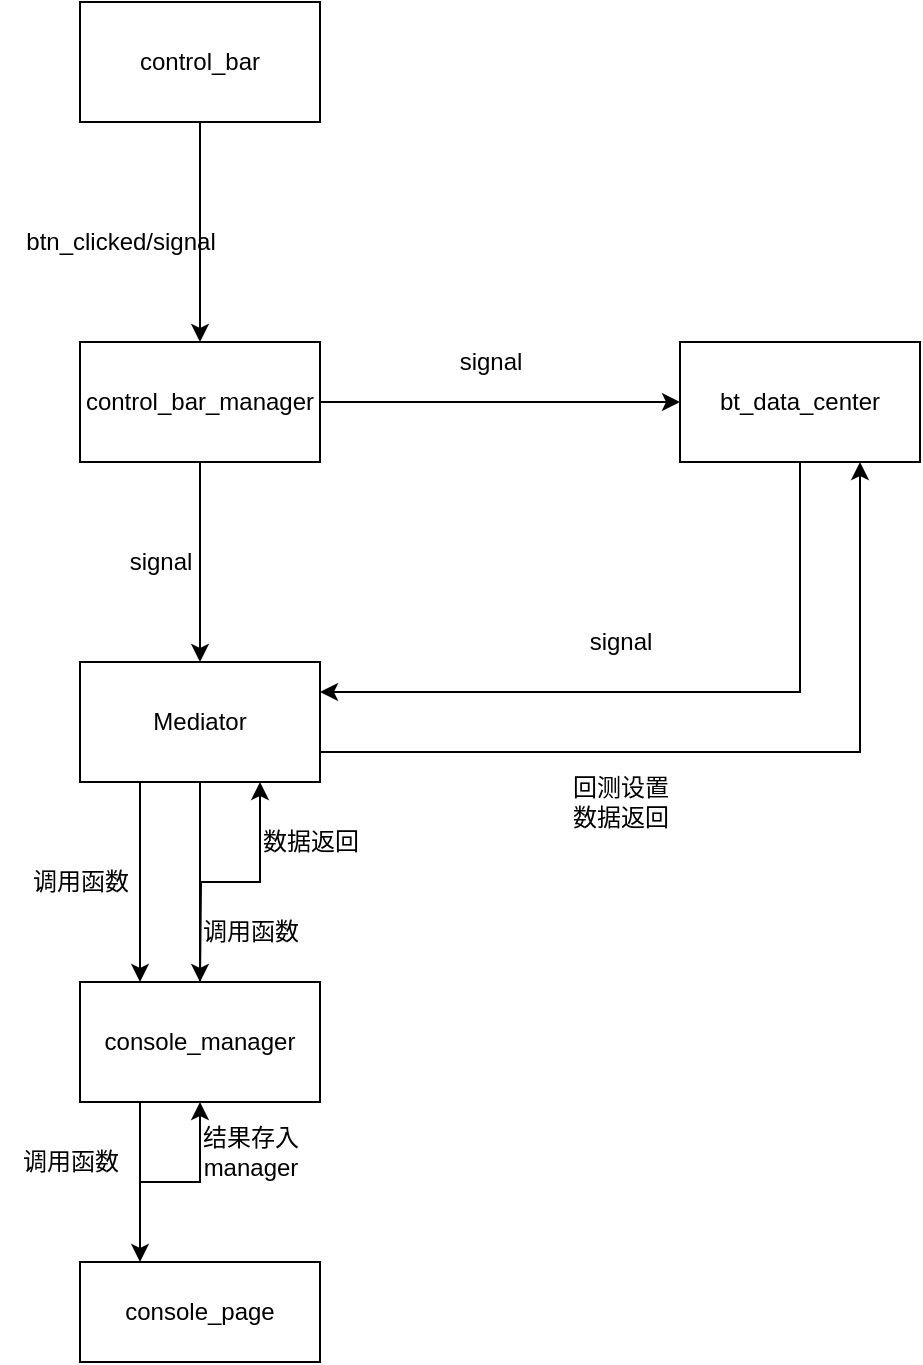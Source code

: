 <mxfile version="20.6.0" type="github">
  <diagram id="UKdAgzPNXyFc7DpHkxyW" name="第 1 页">
    <mxGraphModel dx="1422" dy="762" grid="1" gridSize="10" guides="1" tooltips="1" connect="1" arrows="1" fold="1" page="1" pageScale="1" pageWidth="827" pageHeight="1169" math="0" shadow="0">
      <root>
        <mxCell id="0" />
        <mxCell id="1" parent="0" />
        <mxCell id="i4mdmPp0GDHxdj47rEaG-8" value="" style="edgeStyle=orthogonalEdgeStyle;rounded=0;orthogonalLoop=1;jettySize=auto;html=1;" parent="1" source="i4mdmPp0GDHxdj47rEaG-1" target="i4mdmPp0GDHxdj47rEaG-2" edge="1">
          <mxGeometry relative="1" as="geometry">
            <Array as="points">
              <mxPoint x="220" y="190" />
              <mxPoint x="220" y="190" />
            </Array>
          </mxGeometry>
        </mxCell>
        <mxCell id="i4mdmPp0GDHxdj47rEaG-1" value="control_bar" style="rounded=0;whiteSpace=wrap;html=1;" parent="1" vertex="1">
          <mxGeometry x="160" y="70" width="120" height="60" as="geometry" />
        </mxCell>
        <mxCell id="i4mdmPp0GDHxdj47rEaG-11" value="" style="edgeStyle=orthogonalEdgeStyle;rounded=0;orthogonalLoop=1;jettySize=auto;html=1;" parent="1" source="i4mdmPp0GDHxdj47rEaG-2" target="i4mdmPp0GDHxdj47rEaG-3" edge="1">
          <mxGeometry relative="1" as="geometry" />
        </mxCell>
        <mxCell id="i4mdmPp0GDHxdj47rEaG-13" style="edgeStyle=orthogonalEdgeStyle;rounded=0;orthogonalLoop=1;jettySize=auto;html=1;exitX=1;exitY=0.5;exitDx=0;exitDy=0;entryX=0;entryY=0.5;entryDx=0;entryDy=0;" parent="1" source="i4mdmPp0GDHxdj47rEaG-2" target="i4mdmPp0GDHxdj47rEaG-6" edge="1">
          <mxGeometry relative="1" as="geometry" />
        </mxCell>
        <mxCell id="i4mdmPp0GDHxdj47rEaG-2" value="control_bar_manager" style="rounded=0;whiteSpace=wrap;html=1;" parent="1" vertex="1">
          <mxGeometry x="160" y="240" width="120" height="60" as="geometry" />
        </mxCell>
        <mxCell id="i4mdmPp0GDHxdj47rEaG-16" style="edgeStyle=orthogonalEdgeStyle;rounded=0;orthogonalLoop=1;jettySize=auto;html=1;exitX=0.25;exitY=1;exitDx=0;exitDy=0;entryX=0.25;entryY=0;entryDx=0;entryDy=0;" parent="1" source="i4mdmPp0GDHxdj47rEaG-3" target="i4mdmPp0GDHxdj47rEaG-4" edge="1">
          <mxGeometry relative="1" as="geometry" />
        </mxCell>
        <mxCell id="i4mdmPp0GDHxdj47rEaG-24" style="edgeStyle=orthogonalEdgeStyle;rounded=0;orthogonalLoop=1;jettySize=auto;html=1;exitX=0.5;exitY=1;exitDx=0;exitDy=0;entryX=0.5;entryY=0;entryDx=0;entryDy=0;" parent="1" source="i4mdmPp0GDHxdj47rEaG-3" target="i4mdmPp0GDHxdj47rEaG-4" edge="1">
          <mxGeometry relative="1" as="geometry" />
        </mxCell>
        <mxCell id="i4mdmPp0GDHxdj47rEaG-27" style="edgeStyle=orthogonalEdgeStyle;rounded=0;orthogonalLoop=1;jettySize=auto;html=1;exitX=1;exitY=0.75;exitDx=0;exitDy=0;entryX=0.75;entryY=1;entryDx=0;entryDy=0;" parent="1" source="i4mdmPp0GDHxdj47rEaG-3" target="i4mdmPp0GDHxdj47rEaG-6" edge="1">
          <mxGeometry relative="1" as="geometry" />
        </mxCell>
        <mxCell id="i4mdmPp0GDHxdj47rEaG-3" value="Mediator&lt;br&gt;" style="rounded=0;whiteSpace=wrap;html=1;" parent="1" vertex="1">
          <mxGeometry x="160" y="400" width="120" height="60" as="geometry" />
        </mxCell>
        <mxCell id="i4mdmPp0GDHxdj47rEaG-18" style="edgeStyle=orthogonalEdgeStyle;rounded=0;orthogonalLoop=1;jettySize=auto;html=1;exitX=0.25;exitY=1;exitDx=0;exitDy=0;entryX=0.25;entryY=0;entryDx=0;entryDy=0;" parent="1" source="i4mdmPp0GDHxdj47rEaG-4" target="i4mdmPp0GDHxdj47rEaG-5" edge="1">
          <mxGeometry relative="1" as="geometry" />
        </mxCell>
        <mxCell id="i4mdmPp0GDHxdj47rEaG-25" style="edgeStyle=orthogonalEdgeStyle;rounded=0;orthogonalLoop=1;jettySize=auto;html=1;entryX=0.75;entryY=1;entryDx=0;entryDy=0;" parent="1" target="i4mdmPp0GDHxdj47rEaG-3" edge="1">
          <mxGeometry relative="1" as="geometry">
            <mxPoint x="220" y="560" as="sourcePoint" />
          </mxGeometry>
        </mxCell>
        <mxCell id="i4mdmPp0GDHxdj47rEaG-4" value="console_manager" style="rounded=0;whiteSpace=wrap;html=1;" parent="1" vertex="1">
          <mxGeometry x="160" y="560" width="120" height="60" as="geometry" />
        </mxCell>
        <mxCell id="PnimobSpEr5Vt8F0k9rG-2" style="edgeStyle=orthogonalEdgeStyle;rounded=0;orthogonalLoop=1;jettySize=auto;html=1;entryX=0.5;entryY=1;entryDx=0;entryDy=0;" edge="1" parent="1" target="i4mdmPp0GDHxdj47rEaG-4">
          <mxGeometry relative="1" as="geometry">
            <mxPoint x="190" y="630" as="sourcePoint" />
            <Array as="points">
              <mxPoint x="190" y="660" />
              <mxPoint x="220" y="660" />
            </Array>
          </mxGeometry>
        </mxCell>
        <mxCell id="i4mdmPp0GDHxdj47rEaG-5" value="console_page" style="rounded=0;whiteSpace=wrap;html=1;" parent="1" vertex="1">
          <mxGeometry x="160" y="700" width="120" height="50" as="geometry" />
        </mxCell>
        <mxCell id="i4mdmPp0GDHxdj47rEaG-22" style="edgeStyle=orthogonalEdgeStyle;rounded=0;orthogonalLoop=1;jettySize=auto;html=1;exitX=0.5;exitY=1;exitDx=0;exitDy=0;entryX=1;entryY=0.25;entryDx=0;entryDy=0;" parent="1" source="i4mdmPp0GDHxdj47rEaG-6" target="i4mdmPp0GDHxdj47rEaG-3" edge="1">
          <mxGeometry relative="1" as="geometry" />
        </mxCell>
        <mxCell id="i4mdmPp0GDHxdj47rEaG-6" value="bt_data_center" style="rounded=0;whiteSpace=wrap;html=1;" parent="1" vertex="1">
          <mxGeometry x="460" y="240" width="120" height="60" as="geometry" />
        </mxCell>
        <mxCell id="i4mdmPp0GDHxdj47rEaG-9" value="btn_clicked/signal" style="text;html=1;align=center;verticalAlign=middle;resizable=0;points=[];autosize=1;strokeColor=none;fillColor=none;" parent="1" vertex="1">
          <mxGeometry x="120" y="175" width="120" height="30" as="geometry" />
        </mxCell>
        <mxCell id="i4mdmPp0GDHxdj47rEaG-12" value="signal" style="text;html=1;align=center;verticalAlign=middle;resizable=0;points=[];autosize=1;strokeColor=none;fillColor=none;" parent="1" vertex="1">
          <mxGeometry x="175" y="335" width="50" height="30" as="geometry" />
        </mxCell>
        <mxCell id="i4mdmPp0GDHxdj47rEaG-15" value="signal" style="text;html=1;align=center;verticalAlign=middle;resizable=0;points=[];autosize=1;strokeColor=none;fillColor=none;" parent="1" vertex="1">
          <mxGeometry x="340" y="235" width="50" height="30" as="geometry" />
        </mxCell>
        <mxCell id="i4mdmPp0GDHxdj47rEaG-17" value="调用函数" style="text;html=1;align=center;verticalAlign=middle;resizable=0;points=[];autosize=1;strokeColor=none;fillColor=none;" parent="1" vertex="1">
          <mxGeometry x="125" y="495" width="70" height="30" as="geometry" />
        </mxCell>
        <mxCell id="i4mdmPp0GDHxdj47rEaG-19" value="调用函数" style="text;html=1;align=center;verticalAlign=middle;resizable=0;points=[];autosize=1;strokeColor=none;fillColor=none;" parent="1" vertex="1">
          <mxGeometry x="120" y="635" width="70" height="30" as="geometry" />
        </mxCell>
        <mxCell id="i4mdmPp0GDHxdj47rEaG-21" value="结果存入&lt;br&gt;manager" style="text;html=1;align=center;verticalAlign=middle;resizable=0;points=[];autosize=1;strokeColor=none;fillColor=none;" parent="1" vertex="1">
          <mxGeometry x="210" y="625" width="70" height="40" as="geometry" />
        </mxCell>
        <mxCell id="i4mdmPp0GDHxdj47rEaG-23" value="signal" style="text;html=1;align=center;verticalAlign=middle;resizable=0;points=[];autosize=1;strokeColor=none;fillColor=none;" parent="1" vertex="1">
          <mxGeometry x="405" y="375" width="50" height="30" as="geometry" />
        </mxCell>
        <mxCell id="i4mdmPp0GDHxdj47rEaG-26" value="数据返回" style="text;html=1;align=center;verticalAlign=middle;resizable=0;points=[];autosize=1;strokeColor=none;fillColor=none;" parent="1" vertex="1">
          <mxGeometry x="240" y="475" width="70" height="30" as="geometry" />
        </mxCell>
        <mxCell id="i4mdmPp0GDHxdj47rEaG-28" value="回测设置&lt;br&gt;数据返回" style="text;html=1;align=center;verticalAlign=middle;resizable=0;points=[];autosize=1;strokeColor=none;fillColor=none;" parent="1" vertex="1">
          <mxGeometry x="395" y="450" width="70" height="40" as="geometry" />
        </mxCell>
        <mxCell id="PnimobSpEr5Vt8F0k9rG-1" value="调用函数" style="text;html=1;align=center;verticalAlign=middle;resizable=0;points=[];autosize=1;strokeColor=none;fillColor=none;" vertex="1" parent="1">
          <mxGeometry x="210" y="520" width="70" height="30" as="geometry" />
        </mxCell>
      </root>
    </mxGraphModel>
  </diagram>
</mxfile>
